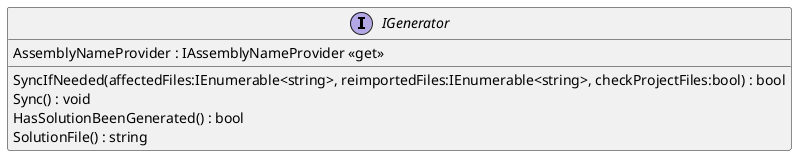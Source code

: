 @startuml
interface IGenerator {
    SyncIfNeeded(affectedFiles:IEnumerable<string>, reimportedFiles:IEnumerable<string>, checkProjectFiles:bool) : bool
    Sync() : void
    HasSolutionBeenGenerated() : bool
    SolutionFile() : string
    AssemblyNameProvider : IAssemblyNameProvider <<get>>
}
@enduml
